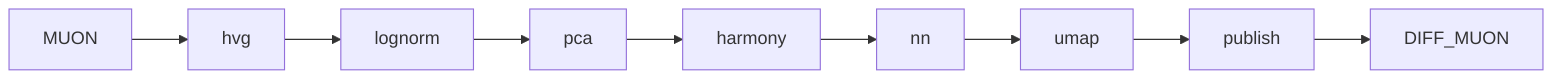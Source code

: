 graph LR
    MUON --> hvg --> lognorm  --> pca --> harmony 
    harmony --> nn --> umap --> publish --> DIFF_MUON